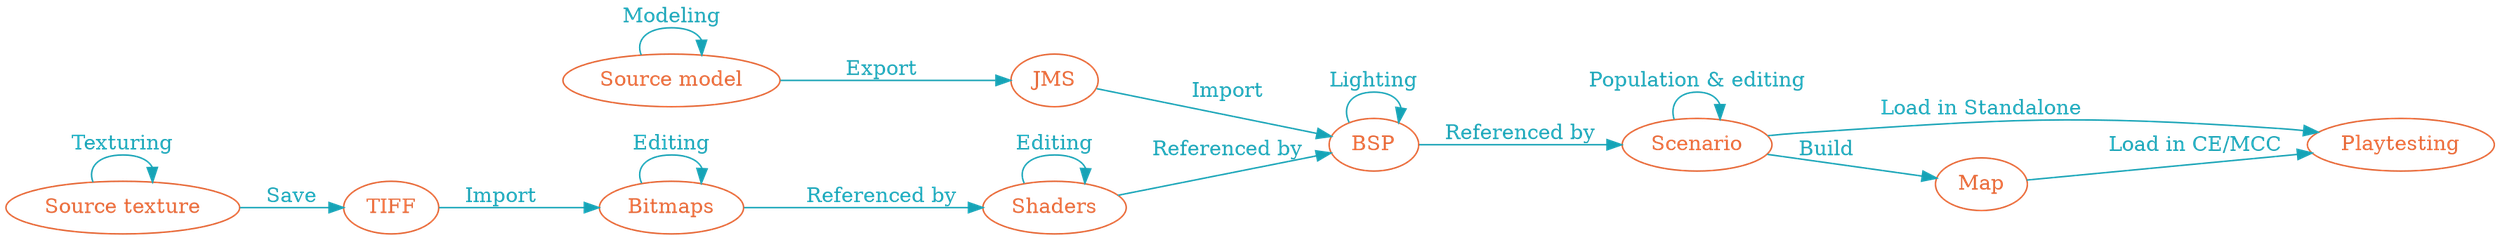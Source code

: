 digraph G {
  bgcolor="transparent"
  edge [color="#16A3B6" fontcolor="#16A3B6"]
  node [style=empty color="#E66533" fontcolor="#E66533"]
  rankdir = LR;

  model [label="Source model"];
  jms [label="JMS"];
  texture [label="Source texture"];
  tiff [label="TIFF"];
  bitmap [label="Bitmaps"];
  shaders [label="Shaders"];
  bsp [label="BSP"];
  scenario [label="Scenario"];
  testing [label="Playtesting"];
  map [label="Map"];
  bitmap -> bitmap [label="Editing"];
  shaders -> shaders [label="Editing"];

  texture -> texture [label="Texturing"];
  texture -> tiff [label="Save"];
  tiff -> bitmap [label="Import"];
  bitmap -> shaders [label="Referenced by"];
  shaders -> bsp [label="Referenced by"];

  model -> model [label="Modeling"];
  model -> jms [label="Export"];
  jms -> bsp [label="Import"];
  bsp -> bsp [label="Lighting"];
  bsp -> scenario [label="Referenced by"];
  scenario -> scenario [label="Population & editing"];
  scenario -> map [label="Build"];
  scenario -> testing [label="Load in Standalone"];
  map -> testing [label="Load in CE/MCC"];
}
